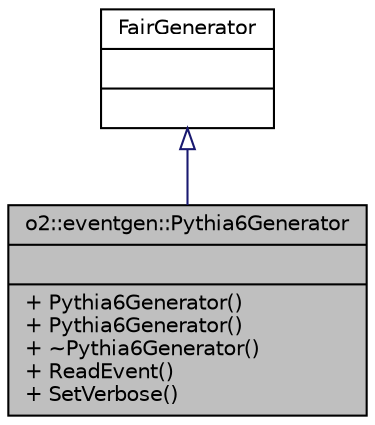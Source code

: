 digraph "o2::eventgen::Pythia6Generator"
{
 // INTERACTIVE_SVG=YES
  bgcolor="transparent";
  edge [fontname="Helvetica",fontsize="10",labelfontname="Helvetica",labelfontsize="10"];
  node [fontname="Helvetica",fontsize="10",shape=record];
  Node1 [label="{o2::eventgen::Pythia6Generator\n||+ Pythia6Generator()\l+ Pythia6Generator()\l+ ~Pythia6Generator()\l+ ReadEvent()\l+ SetVerbose()\l}",height=0.2,width=0.4,color="black", fillcolor="grey75", style="filled" fontcolor="black"];
  Node2 -> Node1 [dir="back",color="midnightblue",fontsize="10",style="solid",arrowtail="onormal",fontname="Helvetica"];
  Node2 [label="{FairGenerator\n||}",height=0.2,width=0.4,color="black",URL="$df/d40/classFairGenerator.html"];
}
